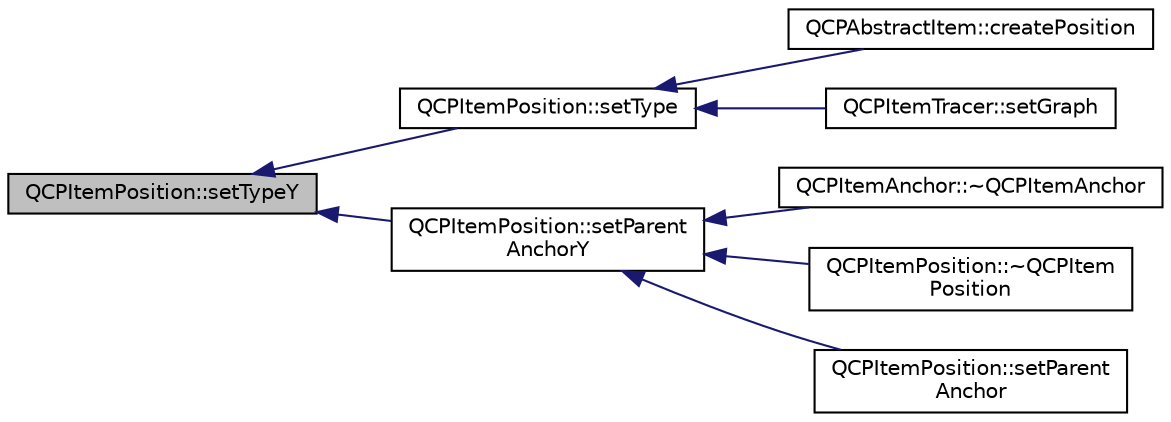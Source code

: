 digraph "QCPItemPosition::setTypeY"
{
  edge [fontname="Helvetica",fontsize="10",labelfontname="Helvetica",labelfontsize="10"];
  node [fontname="Helvetica",fontsize="10",shape=record];
  rankdir="LR";
  Node290 [label="QCPItemPosition::setTypeY",height=0.2,width=0.4,color="black", fillcolor="grey75", style="filled", fontcolor="black"];
  Node290 -> Node291 [dir="back",color="midnightblue",fontsize="10",style="solid",fontname="Helvetica"];
  Node291 [label="QCPItemPosition::setType",height=0.2,width=0.4,color="black", fillcolor="white", style="filled",URL="$d1/dad/class_q_c_p_item_position.html#aa476abf71ed8fa4c537457ebb1a754ad"];
  Node291 -> Node292 [dir="back",color="midnightblue",fontsize="10",style="solid",fontname="Helvetica"];
  Node292 [label="QCPAbstractItem::createPosition",height=0.2,width=0.4,color="black", fillcolor="white", style="filled",URL="$da/d6a/class_q_c_p_abstract_item.html#a75036d39c4d4e2e1a7dd145fff915d32"];
  Node291 -> Node293 [dir="back",color="midnightblue",fontsize="10",style="solid",fontname="Helvetica"];
  Node293 [label="QCPItemTracer::setGraph",height=0.2,width=0.4,color="black", fillcolor="white", style="filled",URL="$d9/da3/class_q_c_p_item_tracer.html#af5886f4ded8dd68cb4f3388f390790c0"];
  Node290 -> Node294 [dir="back",color="midnightblue",fontsize="10",style="solid",fontname="Helvetica"];
  Node294 [label="QCPItemPosition::setParent\lAnchorY",height=0.2,width=0.4,color="black", fillcolor="white", style="filled",URL="$d1/dad/class_q_c_p_item_position.html#add5ec1db9d19cec58a3b5c9e0a0c3f9d"];
  Node294 -> Node295 [dir="back",color="midnightblue",fontsize="10",style="solid",fontname="Helvetica"];
  Node295 [label="QCPItemAnchor::~QCPItemAnchor",height=0.2,width=0.4,color="black", fillcolor="white", style="filled",URL="$d4/d7c/class_q_c_p_item_anchor.html#a1868559407600688ee4d1a4621e81ceb"];
  Node294 -> Node296 [dir="back",color="midnightblue",fontsize="10",style="solid",fontname="Helvetica"];
  Node296 [label="QCPItemPosition::~QCPItem\lPosition",height=0.2,width=0.4,color="black", fillcolor="white", style="filled",URL="$d1/dad/class_q_c_p_item_position.html#ad8a289016f7a62332f9c865c39ab2047"];
  Node294 -> Node297 [dir="back",color="midnightblue",fontsize="10",style="solid",fontname="Helvetica"];
  Node297 [label="QCPItemPosition::setParent\lAnchor",height=0.2,width=0.4,color="black", fillcolor="white", style="filled",URL="$d1/dad/class_q_c_p_item_position.html#ac094d67a95d2dceafa0d50b9db3a7e51"];
}
